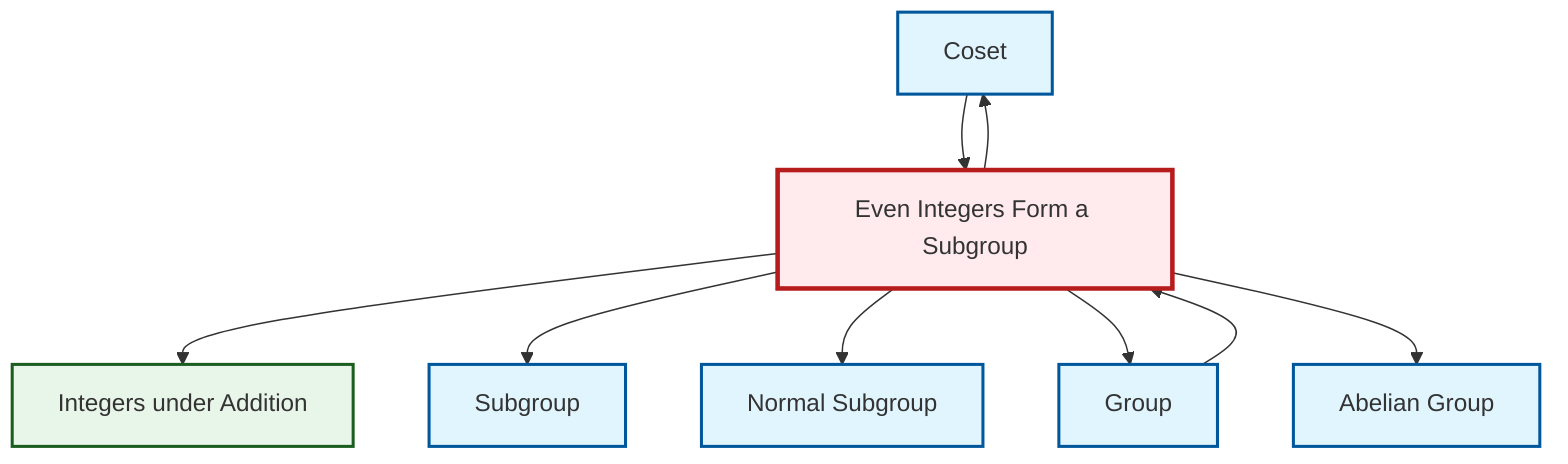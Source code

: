 graph TD
    classDef definition fill:#e1f5fe,stroke:#01579b,stroke-width:2px
    classDef theorem fill:#f3e5f5,stroke:#4a148c,stroke-width:2px
    classDef axiom fill:#fff3e0,stroke:#e65100,stroke-width:2px
    classDef example fill:#e8f5e9,stroke:#1b5e20,stroke-width:2px
    classDef current fill:#ffebee,stroke:#b71c1c,stroke-width:3px
    def-subgroup["Subgroup"]:::definition
    def-abelian-group["Abelian Group"]:::definition
    def-coset["Coset"]:::definition
    ex-integers-addition["Integers under Addition"]:::example
    def-group["Group"]:::definition
    ex-even-integers-subgroup["Even Integers Form a Subgroup"]:::example
    def-normal-subgroup["Normal Subgroup"]:::definition
    ex-even-integers-subgroup --> ex-integers-addition
    ex-even-integers-subgroup --> def-coset
    ex-even-integers-subgroup --> def-subgroup
    ex-even-integers-subgroup --> def-normal-subgroup
    def-group --> ex-even-integers-subgroup
    ex-even-integers-subgroup --> def-group
    def-coset --> ex-even-integers-subgroup
    ex-even-integers-subgroup --> def-abelian-group
    class ex-even-integers-subgroup current